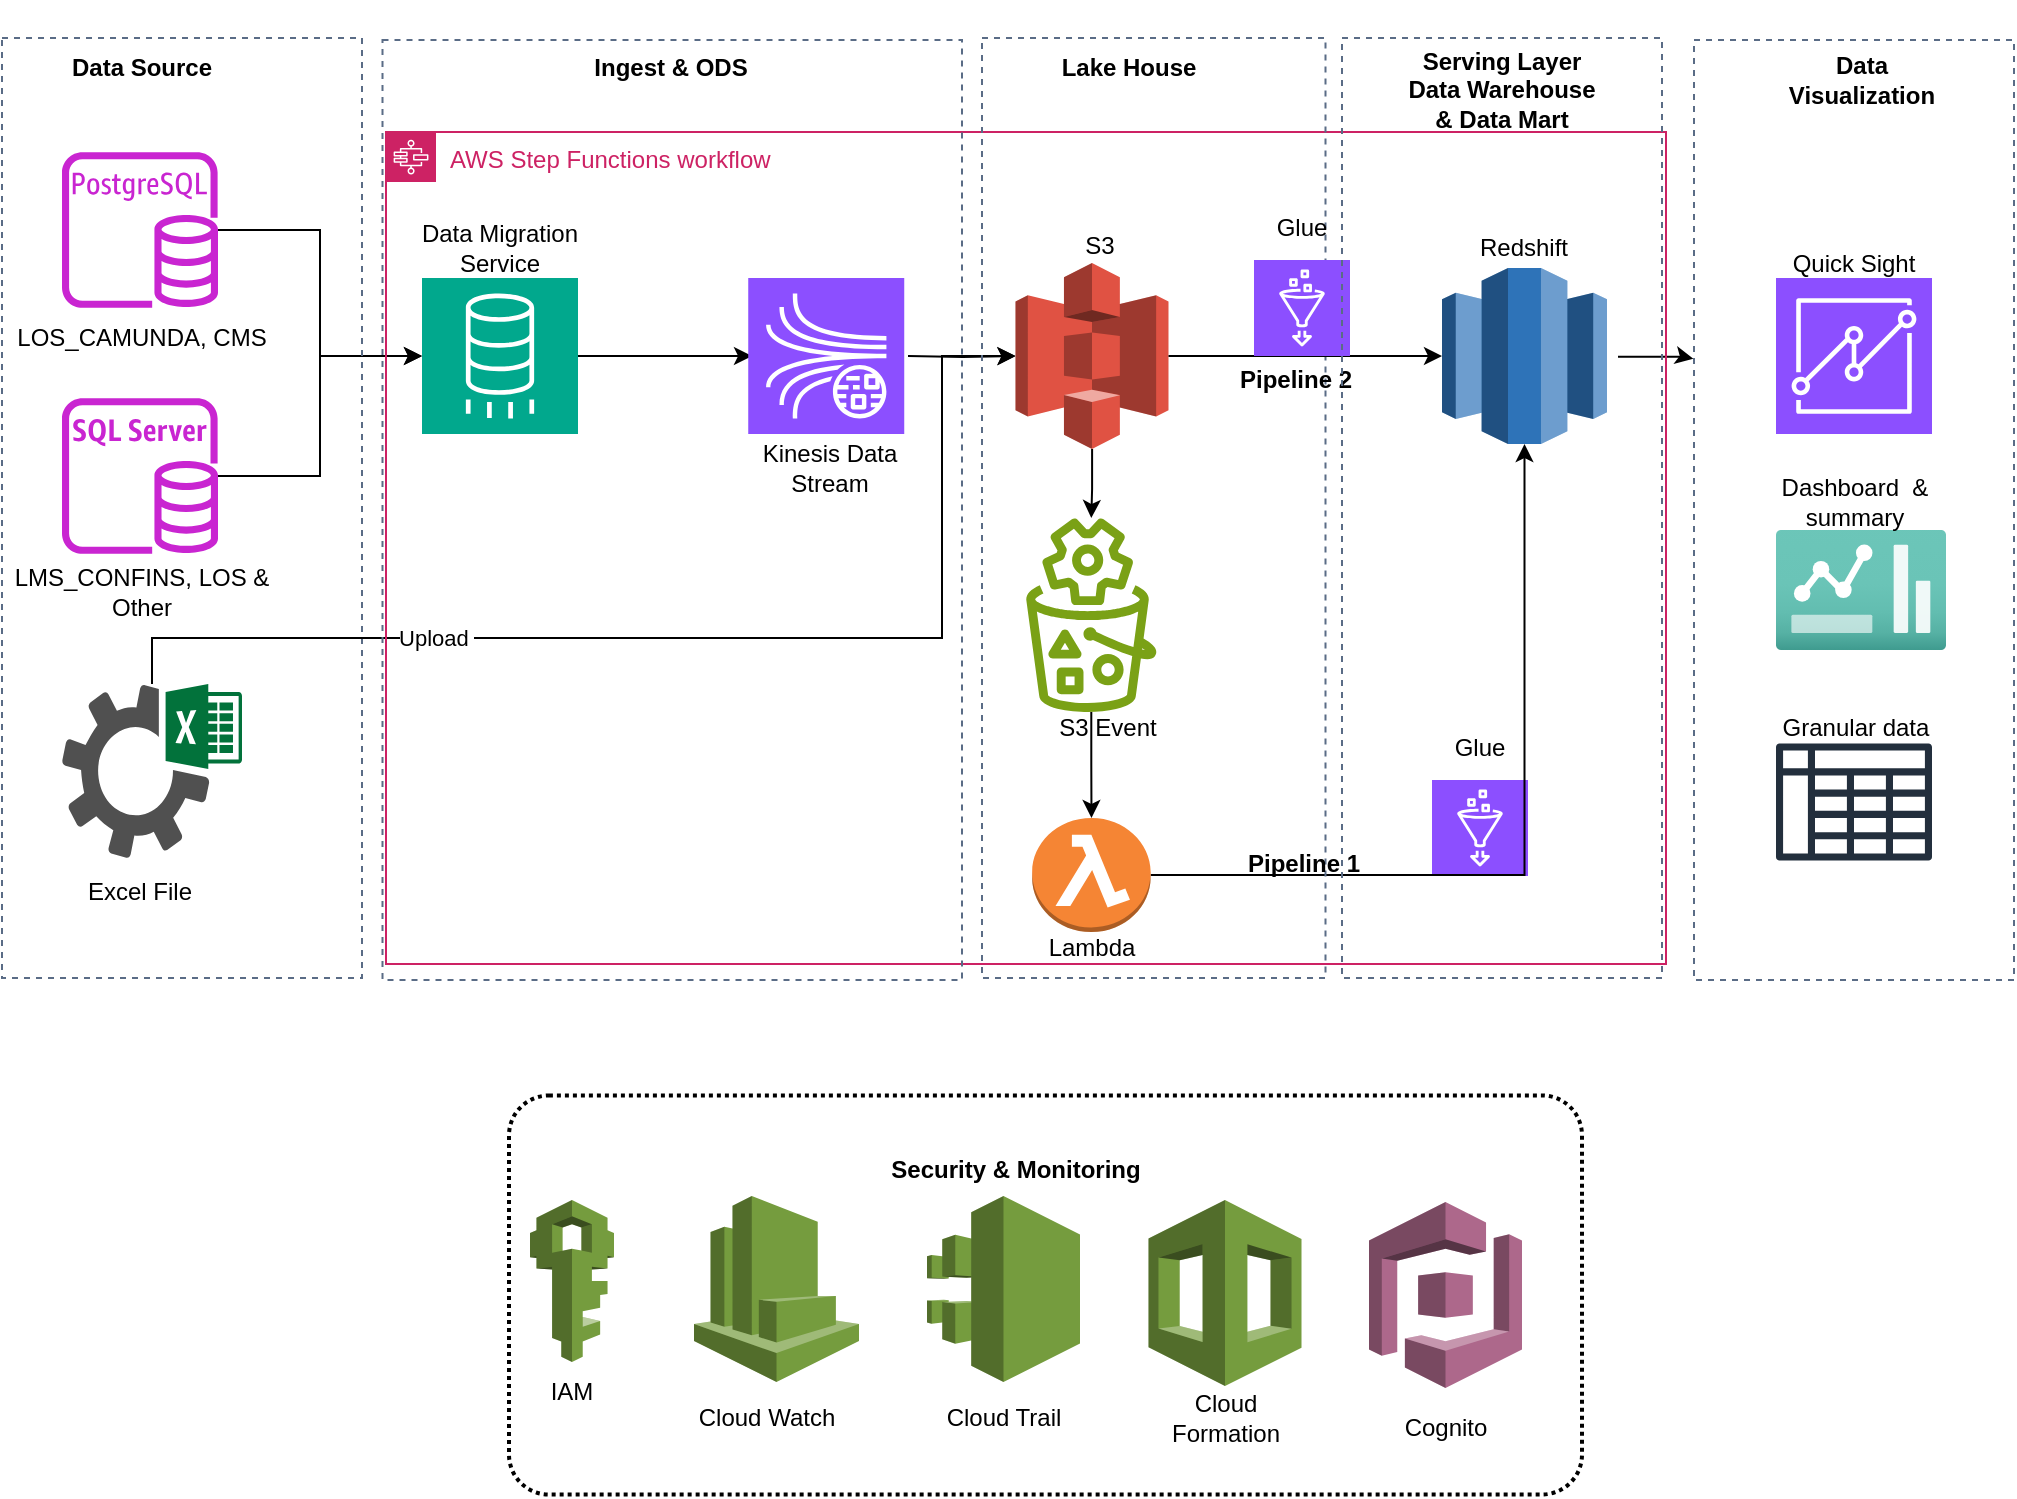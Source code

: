 <mxfile version="24.7.17">
  <diagram name="Page-1" id="mk2gpofAM5KhwrKzIhrE">
    <mxGraphModel dx="1207" dy="591" grid="1" gridSize="10" guides="1" tooltips="1" connect="1" arrows="1" fold="1" page="1" pageScale="1" pageWidth="1400" pageHeight="850" math="0" shadow="0">
      <root>
        <mxCell id="0" />
        <mxCell id="1" parent="0" />
        <mxCell id="H4yflijEu1tVJ6YrY11g-3" value="&lt;b&gt;Data Source&lt;/b&gt;" style="text;html=1;align=center;verticalAlign=middle;whiteSpace=wrap;rounded=0;" parent="1" vertex="1">
          <mxGeometry x="40" y="60" width="80" height="30" as="geometry" />
        </mxCell>
        <mxCell id="H4yflijEu1tVJ6YrY11g-8" value="" style="edgeStyle=orthogonalEdgeStyle;rounded=0;orthogonalLoop=1;jettySize=auto;html=1;" parent="1" source="H4yflijEu1tVJ6YrY11g-4" target="H4yflijEu1tVJ6YrY11g-7" edge="1">
          <mxGeometry relative="1" as="geometry" />
        </mxCell>
        <mxCell id="H4yflijEu1tVJ6YrY11g-4" value="" style="sketch=0;outlineConnect=0;fontColor=#232F3E;gradientColor=none;fillColor=#C925D1;strokeColor=none;dashed=0;verticalLabelPosition=bottom;verticalAlign=top;align=center;html=1;fontSize=12;fontStyle=0;aspect=fixed;pointerEvents=1;shape=mxgraph.aws4.rds_postgresql_instance;" parent="1" vertex="1">
          <mxGeometry x="40" y="117" width="78" height="78" as="geometry" />
        </mxCell>
        <mxCell id="H4yflijEu1tVJ6YrY11g-9" value="" style="edgeStyle=orthogonalEdgeStyle;rounded=0;orthogonalLoop=1;jettySize=auto;html=1;" parent="1" source="H4yflijEu1tVJ6YrY11g-5" target="H4yflijEu1tVJ6YrY11g-7" edge="1">
          <mxGeometry relative="1" as="geometry" />
        </mxCell>
        <mxCell id="H4yflijEu1tVJ6YrY11g-5" value="" style="sketch=0;outlineConnect=0;fontColor=#232F3E;gradientColor=none;fillColor=#C925D1;strokeColor=none;dashed=0;verticalLabelPosition=bottom;verticalAlign=top;align=center;html=1;fontSize=12;fontStyle=0;aspect=fixed;pointerEvents=1;shape=mxgraph.aws4.rds_sql_server_instance;" parent="1" vertex="1">
          <mxGeometry x="40" y="240" width="78" height="78" as="geometry" />
        </mxCell>
        <mxCell id="H4yflijEu1tVJ6YrY11g-11" value="" style="edgeStyle=orthogonalEdgeStyle;rounded=0;orthogonalLoop=1;jettySize=auto;html=1;" parent="1" source="H4yflijEu1tVJ6YrY11g-7" edge="1">
          <mxGeometry relative="1" as="geometry">
            <mxPoint x="385" y="219" as="targetPoint" />
          </mxGeometry>
        </mxCell>
        <mxCell id="H4yflijEu1tVJ6YrY11g-7" value="" style="sketch=0;points=[[0,0,0],[0.25,0,0],[0.5,0,0],[0.75,0,0],[1,0,0],[0,1,0],[0.25,1,0],[0.5,1,0],[0.75,1,0],[1,1,0],[0,0.25,0],[0,0.5,0],[0,0.75,0],[1,0.25,0],[1,0.5,0],[1,0.75,0]];outlineConnect=0;fontColor=#232F3E;fillColor=#01A88D;strokeColor=#ffffff;dashed=0;verticalLabelPosition=bottom;verticalAlign=top;align=center;html=1;fontSize=12;fontStyle=0;aspect=fixed;shape=mxgraph.aws4.resourceIcon;resIcon=mxgraph.aws4.database_migration_service;" parent="1" vertex="1">
          <mxGeometry x="220" y="180" width="78" height="78" as="geometry" />
        </mxCell>
        <mxCell id="4w3Nj_wHKEkUA-O2rkVW-2" value="" style="edgeStyle=orthogonalEdgeStyle;rounded=0;orthogonalLoop=1;jettySize=auto;html=1;" parent="1" target="H4yflijEu1tVJ6YrY11g-14" edge="1">
          <mxGeometry relative="1" as="geometry">
            <mxPoint x="463" y="219" as="sourcePoint" />
          </mxGeometry>
        </mxCell>
        <mxCell id="H4yflijEu1tVJ6YrY11g-13" value="LOS_CAMUNDA, CMS" style="text;html=1;align=center;verticalAlign=middle;whiteSpace=wrap;rounded=0;" parent="1" vertex="1">
          <mxGeometry x="10" y="195" width="140" height="30" as="geometry" />
        </mxCell>
        <mxCell id="XdeNM7-8SlyZll2nMhjC-6" value="&lt;b&gt;Ingest &amp;amp; ODS&lt;/b&gt;" style="text;html=1;align=center;verticalAlign=middle;whiteSpace=wrap;rounded=0;" parent="1" vertex="1">
          <mxGeometry x="269" y="60" width="151" height="30" as="geometry" />
        </mxCell>
        <mxCell id="XdeNM7-8SlyZll2nMhjC-9" value="LMS_CONFINS, LOS &amp;amp; Other" style="text;html=1;align=center;verticalAlign=middle;whiteSpace=wrap;rounded=0;" parent="1" vertex="1">
          <mxGeometry x="10" y="322" width="140" height="30" as="geometry" />
        </mxCell>
        <mxCell id="XdeNM7-8SlyZll2nMhjC-11" value="Data Migration Service" style="text;html=1;align=center;verticalAlign=middle;whiteSpace=wrap;rounded=0;" parent="1" vertex="1">
          <mxGeometry x="214" y="150" width="90" height="30" as="geometry" />
        </mxCell>
        <mxCell id="XdeNM7-8SlyZll2nMhjC-13" value="&lt;b&gt;Lake House&lt;/b&gt;" style="text;html=1;align=center;verticalAlign=middle;whiteSpace=wrap;rounded=0;" parent="1" vertex="1">
          <mxGeometry x="525.75" y="60" width="95" height="30" as="geometry" />
        </mxCell>
        <mxCell id="XdeNM7-8SlyZll2nMhjC-28" value="" style="edgeStyle=orthogonalEdgeStyle;rounded=0;orthogonalLoop=1;jettySize=auto;html=1;entryX=-0.002;entryY=0.339;entryDx=0;entryDy=0;entryPerimeter=0;" parent="1" target="XdeNM7-8SlyZll2nMhjC-26" edge="1">
          <mxGeometry relative="1" as="geometry">
            <Array as="points">
              <mxPoint x="851" y="219" />
            </Array>
            <mxPoint x="818" y="219.4" as="sourcePoint" />
          </mxGeometry>
        </mxCell>
        <mxCell id="XdeNM7-8SlyZll2nMhjC-25" value="&lt;b&gt;Serving Layer Data Warehouse &amp;amp; Data Mart&lt;/b&gt;" style="text;html=1;align=center;verticalAlign=middle;whiteSpace=wrap;rounded=0;" parent="1" vertex="1">
          <mxGeometry x="710" y="46" width="100" height="80" as="geometry" />
        </mxCell>
        <mxCell id="XdeNM7-8SlyZll2nMhjC-26" value="" style="fillColor=none;strokeColor=#5A6C86;dashed=1;verticalAlign=top;fontStyle=0;fontColor=#5A6C86;whiteSpace=wrap;html=1;" parent="1" vertex="1">
          <mxGeometry x="856" y="61" width="160" height="470" as="geometry" />
        </mxCell>
        <mxCell id="XdeNM7-8SlyZll2nMhjC-31" value="" style="sketch=0;points=[[0,0,0],[0.25,0,0],[0.5,0,0],[0.75,0,0],[1,0,0],[0,1,0],[0.25,1,0],[0.5,1,0],[0.75,1,0],[1,1,0],[0,0.25,0],[0,0.5,0],[0,0.75,0],[1,0.25,0],[1,0.5,0],[1,0.75,0]];outlineConnect=0;fontColor=#232F3E;fillColor=#8C4FFF;strokeColor=#ffffff;dashed=0;verticalLabelPosition=bottom;verticalAlign=top;align=center;html=1;fontSize=12;fontStyle=0;aspect=fixed;shape=mxgraph.aws4.resourceIcon;resIcon=mxgraph.aws4.quicksight;" parent="1" vertex="1">
          <mxGeometry x="897" y="180" width="78" height="78" as="geometry" />
        </mxCell>
        <mxCell id="XdeNM7-8SlyZll2nMhjC-32" value="" style="image;aspect=fixed;html=1;points=[];align=center;fontSize=12;image=img/lib/azure2/general/Dashboard2.svg;" parent="1" vertex="1">
          <mxGeometry x="897" y="306" width="85" height="60" as="geometry" />
        </mxCell>
        <mxCell id="XdeNM7-8SlyZll2nMhjC-33" value="" style="sketch=0;outlineConnect=0;fontColor=#232F3E;gradientColor=none;fillColor=#232F3D;strokeColor=none;dashed=0;verticalLabelPosition=bottom;verticalAlign=top;align=center;html=1;fontSize=12;fontStyle=0;aspect=fixed;pointerEvents=1;shape=mxgraph.aws4.data_table;" parent="1" vertex="1">
          <mxGeometry x="897" y="412.5" width="78" height="59" as="geometry" />
        </mxCell>
        <mxCell id="XdeNM7-8SlyZll2nMhjC-34" value="&lt;b&gt;Data Visualization&lt;/b&gt;" style="text;html=1;align=center;verticalAlign=middle;whiteSpace=wrap;rounded=0;" parent="1" vertex="1">
          <mxGeometry x="889.5" y="41" width="100" height="80" as="geometry" />
        </mxCell>
        <mxCell id="XdeNM7-8SlyZll2nMhjC-37" value="Quick Sight" style="text;html=1;align=center;verticalAlign=middle;whiteSpace=wrap;rounded=0;" parent="1" vertex="1">
          <mxGeometry x="894" y="158" width="84" height="30" as="geometry" />
        </mxCell>
        <mxCell id="XdeNM7-8SlyZll2nMhjC-38" value="Dashboard&amp;nbsp; &amp;amp; summary" style="text;html=1;align=center;verticalAlign=middle;whiteSpace=wrap;rounded=0;" parent="1" vertex="1">
          <mxGeometry x="889.5" y="277" width="93" height="30" as="geometry" />
        </mxCell>
        <mxCell id="XdeNM7-8SlyZll2nMhjC-39" value="Granular data" style="text;html=1;align=center;verticalAlign=middle;whiteSpace=wrap;rounded=0;" parent="1" vertex="1">
          <mxGeometry x="889.5" y="390" width="94" height="30" as="geometry" />
        </mxCell>
        <mxCell id="hJE6HdYvSHdutJNPKk4N-1" value="" style="outlineConnect=0;dashed=0;verticalLabelPosition=bottom;verticalAlign=top;align=center;html=1;shape=mxgraph.aws3.redshift;fillColor=#2E73B8;gradientColor=none;" parent="1" vertex="1">
          <mxGeometry x="730" y="175" width="82.5" height="88" as="geometry" />
        </mxCell>
        <mxCell id="hJE6HdYvSHdutJNPKk4N-3" value="Redshift" style="text;html=1;align=center;verticalAlign=middle;whiteSpace=wrap;rounded=0;" parent="1" vertex="1">
          <mxGeometry x="741.25" y="150" width="60" height="30" as="geometry" />
        </mxCell>
        <mxCell id="hJE6HdYvSHdutJNPKk4N-24" value="" style="fillColor=none;strokeColor=#5A6C86;dashed=1;verticalAlign=top;fontStyle=0;fontColor=#5A6C86;whiteSpace=wrap;html=1;" parent="1" vertex="1">
          <mxGeometry x="10" y="60" width="180" height="470" as="geometry" />
        </mxCell>
        <mxCell id="vL2axl4LJf5YM-n6OEkn-72" value="" style="outlineConnect=0;dashed=0;verticalLabelPosition=bottom;verticalAlign=top;align=center;html=1;shape=mxgraph.aws3.iam;fillColor=#759C3E;gradientColor=none;" parent="1" vertex="1">
          <mxGeometry x="274" y="641" width="42" height="81" as="geometry" />
        </mxCell>
        <mxCell id="vL2axl4LJf5YM-n6OEkn-73" value="" style="outlineConnect=0;dashed=0;verticalLabelPosition=bottom;verticalAlign=top;align=center;html=1;shape=mxgraph.aws3.cloudwatch;fillColor=#759C3E;gradientColor=none;" parent="1" vertex="1">
          <mxGeometry x="356" y="639" width="82.5" height="93" as="geometry" />
        </mxCell>
        <mxCell id="vL2axl4LJf5YM-n6OEkn-74" value="" style="outlineConnect=0;dashed=0;verticalLabelPosition=bottom;verticalAlign=top;align=center;html=1;shape=mxgraph.aws3.cloudtrail;fillColor=#759C3E;gradientColor=none;" parent="1" vertex="1">
          <mxGeometry x="472.5" y="639" width="76.5" height="93" as="geometry" />
        </mxCell>
        <mxCell id="vL2axl4LJf5YM-n6OEkn-75" value="" style="outlineConnect=0;dashed=0;verticalLabelPosition=bottom;verticalAlign=top;align=center;html=1;shape=mxgraph.aws3.cloudformation;fillColor=#759C3E;gradientColor=none;" parent="1" vertex="1">
          <mxGeometry x="583.25" y="641" width="76.5" height="93" as="geometry" />
        </mxCell>
        <mxCell id="vL2axl4LJf5YM-n6OEkn-76" value="" style="outlineConnect=0;dashed=0;verticalLabelPosition=bottom;verticalAlign=top;align=center;html=1;shape=mxgraph.aws3.cognito;fillColor=#AD688B;gradientColor=none;" parent="1" vertex="1">
          <mxGeometry x="693.5" y="642" width="76.5" height="93" as="geometry" />
        </mxCell>
        <mxCell id="vL2axl4LJf5YM-n6OEkn-77" value="&lt;b&gt;Security &amp;amp; Monitoring&lt;/b&gt;" style="text;html=1;align=center;verticalAlign=middle;whiteSpace=wrap;rounded=0;" parent="1" vertex="1">
          <mxGeometry x="406.75" y="611" width="220" height="30" as="geometry" />
        </mxCell>
        <mxCell id="vL2axl4LJf5YM-n6OEkn-78" value="IAM" style="text;html=1;align=center;verticalAlign=middle;whiteSpace=wrap;rounded=0;" parent="1" vertex="1">
          <mxGeometry x="265" y="722" width="60" height="30" as="geometry" />
        </mxCell>
        <mxCell id="vL2axl4LJf5YM-n6OEkn-79" value="Cloud Watch" style="text;html=1;align=center;verticalAlign=middle;whiteSpace=wrap;rounded=0;" parent="1" vertex="1">
          <mxGeometry x="356" y="735" width="72.75" height="30" as="geometry" />
        </mxCell>
        <mxCell id="vL2axl4LJf5YM-n6OEkn-80" value="Cloud Trail" style="text;html=1;align=center;verticalAlign=middle;whiteSpace=wrap;rounded=0;" parent="1" vertex="1">
          <mxGeometry x="480.75" y="735" width="60" height="30" as="geometry" />
        </mxCell>
        <mxCell id="vL2axl4LJf5YM-n6OEkn-81" value="Cloud Formation" style="text;html=1;align=center;verticalAlign=middle;whiteSpace=wrap;rounded=0;" parent="1" vertex="1">
          <mxGeometry x="591.5" y="735" width="60" height="30" as="geometry" />
        </mxCell>
        <mxCell id="vL2axl4LJf5YM-n6OEkn-82" value="Cognito" style="text;html=1;align=center;verticalAlign=middle;whiteSpace=wrap;rounded=0;" parent="1" vertex="1">
          <mxGeometry x="701.75" y="740" width="60" height="30" as="geometry" />
        </mxCell>
        <mxCell id="vL2axl4LJf5YM-n6OEkn-83" value="" style="rounded=1;arcSize=10;dashed=1;fillColor=none;gradientColor=none;dashPattern=1 1;strokeWidth=2;" parent="1" vertex="1">
          <mxGeometry x="263.5" y="588.75" width="536.5" height="199.5" as="geometry" />
        </mxCell>
        <mxCell id="fObhZFrNCeXo0coglgrI-5" style="edgeStyle=orthogonalEdgeStyle;rounded=0;orthogonalLoop=1;jettySize=auto;html=1;" parent="1" source="fObhZFrNCeXo0coglgrI-4" target="H4yflijEu1tVJ6YrY11g-14" edge="1">
          <mxGeometry relative="1" as="geometry">
            <mxPoint x="170" y="610" as="targetPoint" />
            <Array as="points">
              <mxPoint x="85" y="360" />
              <mxPoint x="480" y="360" />
              <mxPoint x="480" y="219" />
            </Array>
          </mxGeometry>
        </mxCell>
        <mxCell id="pCc48zgU_tDkHlOEYlg7-22" value="Upload&amp;nbsp;" style="edgeLabel;html=1;align=center;verticalAlign=middle;resizable=0;points=[];" parent="fObhZFrNCeXo0coglgrI-5" vertex="1" connectable="0">
          <mxGeometry x="-0.657" y="-1" relative="1" as="geometry">
            <mxPoint x="63" y="-1" as="offset" />
          </mxGeometry>
        </mxCell>
        <mxCell id="fObhZFrNCeXo0coglgrI-4" value="" style="sketch=0;pointerEvents=1;shadow=0;dashed=0;html=1;strokeColor=none;fillColor=#505050;labelPosition=center;verticalLabelPosition=bottom;verticalAlign=top;outlineConnect=0;align=center;shape=mxgraph.office.services.excel_services;" parent="1" vertex="1">
          <mxGeometry x="40" y="383" width="90" height="87" as="geometry" />
        </mxCell>
        <mxCell id="pCc48zgU_tDkHlOEYlg7-3" value="AWS Step Functions workflow" style="points=[[0,0],[0.25,0],[0.5,0],[0.75,0],[1,0],[1,0.25],[1,0.5],[1,0.75],[1,1],[0.75,1],[0.5,1],[0.25,1],[0,1],[0,0.75],[0,0.5],[0,0.25]];outlineConnect=0;gradientColor=none;html=1;whiteSpace=wrap;fontSize=12;fontStyle=0;container=0;pointerEvents=0;collapsible=0;recursiveResize=0;shape=mxgraph.aws4.group;grIcon=mxgraph.aws4.group_aws_step_functions_workflow;strokeColor=#CD2264;fillColor=none;verticalAlign=top;align=left;spacingLeft=30;fontColor=#CD2264;dashed=0;" parent="1" vertex="1">
          <mxGeometry x="202" y="107" width="640" height="416" as="geometry" />
        </mxCell>
        <mxCell id="pCc48zgU_tDkHlOEYlg7-21" value="Excel File" style="text;html=1;align=center;verticalAlign=middle;whiteSpace=wrap;rounded=0;" parent="1" vertex="1">
          <mxGeometry x="49" y="471.5" width="60" height="30" as="geometry" />
        </mxCell>
        <mxCell id="pCc48zgU_tDkHlOEYlg7-1" value="" style="group" parent="1" vertex="1" connectable="0">
          <mxGeometry x="516.75" y="149" width="143.25" height="381" as="geometry" />
        </mxCell>
        <mxCell id="H4yflijEu1tVJ6YrY11g-14" value="" style="outlineConnect=0;dashed=0;verticalLabelPosition=bottom;verticalAlign=top;align=center;html=1;shape=mxgraph.aws3.s3;fillColor=#E05243;gradientColor=none;" parent="pCc48zgU_tDkHlOEYlg7-1" vertex="1">
          <mxGeometry y="23.5" width="76.5" height="93" as="geometry" />
        </mxCell>
        <mxCell id="XdeNM7-8SlyZll2nMhjC-14" value="S3" style="text;html=1;align=center;verticalAlign=middle;whiteSpace=wrap;rounded=0;" parent="pCc48zgU_tDkHlOEYlg7-1" vertex="1">
          <mxGeometry x="11.75" width="60" height="30" as="geometry" />
        </mxCell>
        <mxCell id="pCc48zgU_tDkHlOEYlg7-5" value="" style="group" parent="1" vertex="1" connectable="0">
          <mxGeometry x="719" y="400" width="121" height="130" as="geometry" />
        </mxCell>
        <mxCell id="pCc48zgU_tDkHlOEYlg7-6" value="" style="sketch=0;points=[[0,0,0],[0.25,0,0],[0.5,0,0],[0.75,0,0],[1,0,0],[0,1,0],[0.25,1,0],[0.5,1,0],[0.75,1,0],[1,1,0],[0,0.25,0],[0,0.5,0],[0,0.75,0],[1,0.25,0],[1,0.5,0],[1,0.75,0]];outlineConnect=0;fontColor=#232F3E;fillColor=#8C4FFF;strokeColor=#ffffff;dashed=0;verticalLabelPosition=bottom;verticalAlign=top;align=center;html=1;fontSize=12;fontStyle=0;aspect=fixed;shape=mxgraph.aws4.resourceIcon;resIcon=mxgraph.aws4.glue;" parent="pCc48zgU_tDkHlOEYlg7-5" vertex="1">
          <mxGeometry x="6" y="31" width="48" height="48" as="geometry" />
        </mxCell>
        <mxCell id="pCc48zgU_tDkHlOEYlg7-7" value="Glue" style="text;html=1;align=center;verticalAlign=middle;whiteSpace=wrap;rounded=0;" parent="pCc48zgU_tDkHlOEYlg7-5" vertex="1">
          <mxGeometry width="60" height="30" as="geometry" />
        </mxCell>
        <mxCell id="4w3Nj_wHKEkUA-O2rkVW-4" value="" style="edgeStyle=orthogonalEdgeStyle;rounded=0;orthogonalLoop=1;jettySize=auto;html=1;" parent="1" source="H4yflijEu1tVJ6YrY11g-14" target="4w3Nj_wHKEkUA-O2rkVW-3" edge="1">
          <mxGeometry relative="1" as="geometry" />
        </mxCell>
        <mxCell id="4w3Nj_wHKEkUA-O2rkVW-8" style="edgeStyle=orthogonalEdgeStyle;rounded=0;orthogonalLoop=1;jettySize=auto;html=1;" parent="1" source="4w3Nj_wHKEkUA-O2rkVW-5" target="hJE6HdYvSHdutJNPKk4N-1" edge="1">
          <mxGeometry relative="1" as="geometry" />
        </mxCell>
        <mxCell id="4w3Nj_wHKEkUA-O2rkVW-5" value="" style="outlineConnect=0;dashed=0;verticalLabelPosition=bottom;verticalAlign=top;align=center;html=1;shape=mxgraph.aws3.lambda_function;fillColor=#F58534;gradientColor=none;" parent="1" vertex="1">
          <mxGeometry x="525.08" y="450" width="59.25" height="57" as="geometry" />
        </mxCell>
        <mxCell id="4w3Nj_wHKEkUA-O2rkVW-10" value="" style="group" parent="1" vertex="1" connectable="0">
          <mxGeometry x="521.75" y="300" width="150" height="230" as="geometry" />
        </mxCell>
        <mxCell id="4w3Nj_wHKEkUA-O2rkVW-3" value="" style="sketch=0;outlineConnect=0;fontColor=#232F3E;gradientColor=none;fillColor=#7AA116;strokeColor=none;dashed=0;verticalLabelPosition=bottom;verticalAlign=top;align=center;html=1;fontSize=12;fontStyle=0;aspect=fixed;pointerEvents=1;shape=mxgraph.aws4.s3_object_lambda;" parent="4w3Nj_wHKEkUA-O2rkVW-10" vertex="1">
          <mxGeometry width="65.91" height="97" as="geometry" />
        </mxCell>
        <mxCell id="4w3Nj_wHKEkUA-O2rkVW-9" value="S3 Event" style="text;html=1;align=center;verticalAlign=middle;whiteSpace=wrap;rounded=0;" parent="4w3Nj_wHKEkUA-O2rkVW-10" vertex="1">
          <mxGeometry x="11" y="90" width="60" height="30" as="geometry" />
        </mxCell>
        <mxCell id="7kGCBSwBYtiU43HcWGbW-21" value="" style="fillColor=none;strokeColor=#5A6C86;dashed=1;verticalAlign=top;fontStyle=0;fontColor=#5A6C86;whiteSpace=wrap;html=1;" vertex="1" parent="4w3Nj_wHKEkUA-O2rkVW-10">
          <mxGeometry x="-21.75" y="-240" width="171.75" height="470" as="geometry" />
        </mxCell>
        <mxCell id="4w3Nj_wHKEkUA-O2rkVW-11" value="" style="edgeStyle=orthogonalEdgeStyle;rounded=0;orthogonalLoop=1;jettySize=auto;html=1;" parent="1" source="4w3Nj_wHKEkUA-O2rkVW-3" target="4w3Nj_wHKEkUA-O2rkVW-5" edge="1">
          <mxGeometry relative="1" as="geometry" />
        </mxCell>
        <mxCell id="4w3Nj_wHKEkUA-O2rkVW-12" value="Lambda" style="text;html=1;align=center;verticalAlign=middle;whiteSpace=wrap;rounded=0;" parent="1" vertex="1">
          <mxGeometry x="524.75" y="500" width="60" height="30" as="geometry" />
        </mxCell>
        <mxCell id="4w3Nj_wHKEkUA-O2rkVW-17" value="&lt;b&gt;Pipeline 1&lt;/b&gt;" style="text;html=1;align=center;verticalAlign=middle;whiteSpace=wrap;rounded=0;" parent="1" vertex="1">
          <mxGeometry x="631" y="458" width="60" height="30" as="geometry" />
        </mxCell>
        <mxCell id="7kGCBSwBYtiU43HcWGbW-5" style="edgeStyle=orthogonalEdgeStyle;rounded=0;orthogonalLoop=1;jettySize=auto;html=1;" edge="1" parent="1" source="H4yflijEu1tVJ6YrY11g-14" target="hJE6HdYvSHdutJNPKk4N-1">
          <mxGeometry relative="1" as="geometry" />
        </mxCell>
        <mxCell id="7kGCBSwBYtiU43HcWGbW-6" value="&lt;b&gt;Pipeline 2&lt;/b&gt;" style="text;html=1;align=center;verticalAlign=middle;whiteSpace=wrap;rounded=0;" vertex="1" parent="1">
          <mxGeometry x="626.75" y="216" width="60" height="30" as="geometry" />
        </mxCell>
        <mxCell id="7kGCBSwBYtiU43HcWGbW-7" value="Kinesis Data Stream" style="text;html=1;align=center;verticalAlign=middle;whiteSpace=wrap;rounded=0;" vertex="1" parent="1">
          <mxGeometry x="380.25" y="260" width="87.75" height="30" as="geometry" />
        </mxCell>
        <mxCell id="7kGCBSwBYtiU43HcWGbW-8" value="" style="sketch=0;points=[[0,0,0],[0.25,0,0],[0.5,0,0],[0.75,0,0],[1,0,0],[0,1,0],[0.25,1,0],[0.5,1,0],[0.75,1,0],[1,1,0],[0,0.25,0],[0,0.5,0],[0,0.75,0],[1,0.25,0],[1,0.5,0],[1,0.75,0]];outlineConnect=0;fontColor=#232F3E;fillColor=#8C4FFF;strokeColor=#ffffff;dashed=0;verticalLabelPosition=bottom;verticalAlign=top;align=center;html=1;fontSize=12;fontStyle=0;aspect=fixed;shape=mxgraph.aws4.resourceIcon;resIcon=mxgraph.aws4.kinesis_data_streams;" vertex="1" parent="1">
          <mxGeometry x="383.12" y="180" width="78" height="78" as="geometry" />
        </mxCell>
        <mxCell id="7kGCBSwBYtiU43HcWGbW-13" value="" style="group" vertex="1" connectable="0" parent="1">
          <mxGeometry x="630" y="140" width="121" height="130" as="geometry" />
        </mxCell>
        <mxCell id="7kGCBSwBYtiU43HcWGbW-14" value="" style="sketch=0;points=[[0,0,0],[0.25,0,0],[0.5,0,0],[0.75,0,0],[1,0,0],[0,1,0],[0.25,1,0],[0.5,1,0],[0.75,1,0],[1,1,0],[0,0.25,0],[0,0.5,0],[0,0.75,0],[1,0.25,0],[1,0.5,0],[1,0.75,0]];outlineConnect=0;fontColor=#232F3E;fillColor=#8C4FFF;strokeColor=#ffffff;dashed=0;verticalLabelPosition=bottom;verticalAlign=top;align=center;html=1;fontSize=12;fontStyle=0;aspect=fixed;shape=mxgraph.aws4.resourceIcon;resIcon=mxgraph.aws4.glue;" vertex="1" parent="7kGCBSwBYtiU43HcWGbW-13">
          <mxGeometry x="6" y="31" width="48" height="48" as="geometry" />
        </mxCell>
        <mxCell id="7kGCBSwBYtiU43HcWGbW-15" value="Glue" style="text;html=1;align=center;verticalAlign=middle;whiteSpace=wrap;rounded=0;" vertex="1" parent="7kGCBSwBYtiU43HcWGbW-13">
          <mxGeometry width="60" height="30" as="geometry" />
        </mxCell>
        <mxCell id="7kGCBSwBYtiU43HcWGbW-19" value="" style="fillColor=none;strokeColor=#5A6C86;dashed=1;verticalAlign=top;fontStyle=0;fontColor=#5A6C86;whiteSpace=wrap;html=1;" vertex="1" parent="1">
          <mxGeometry x="680" y="60" width="160" height="470" as="geometry" />
        </mxCell>
        <mxCell id="7kGCBSwBYtiU43HcWGbW-20" value="" style="fillColor=none;strokeColor=#5A6C86;dashed=1;verticalAlign=top;fontStyle=0;fontColor=#5A6C86;whiteSpace=wrap;html=1;" vertex="1" parent="1">
          <mxGeometry x="200.25" y="61" width="289.75" height="470" as="geometry" />
        </mxCell>
      </root>
    </mxGraphModel>
  </diagram>
</mxfile>
